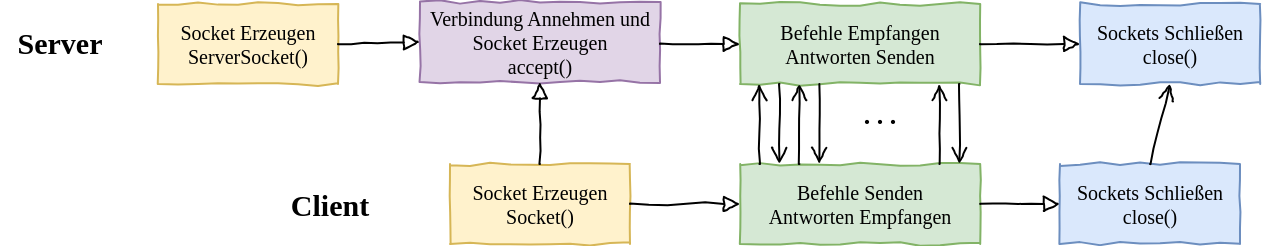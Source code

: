 <mxfile version="11.3.0" type="device" pages="1"><diagram id="eKjMkOtHyt3cIPhuwEEv" name="Page-1"><mxGraphModel dx="1490" dy="1108" grid="1" gridSize="10" guides="1" tooltips="1" connect="1" arrows="1" fold="1" page="1" pageScale="1" pageWidth="827" pageHeight="1169" math="0" shadow="0"><root><mxCell id="0"/><mxCell id="1" parent="0"/><mxCell id="wx5JVhosWdkn9n-IX4PJ-19" value="&lt;font face=&quot;Comic Sans MS&quot; style=&quot;font-size: 10px&quot;&gt;Socket Erzeugen&lt;br&gt;ServerSocket()&lt;br&gt;&lt;/font&gt;" style="rounded=0;whiteSpace=wrap;html=1;comic=1;fontSize=10;fillColor=#fff2cc;strokeColor=#d6b656;" parent="1" vertex="1"><mxGeometry x="158" y="79.0" width="90" height="40" as="geometry"/></mxCell><mxCell id="wx5JVhosWdkn9n-IX4PJ-20" value="&lt;font face=&quot;Comic Sans MS&quot; style=&quot;font-size: 10px&quot;&gt;Verbindung Annehmen und Socket Erzeugen&lt;br&gt;accept()&lt;br&gt;&lt;/font&gt;" style="rounded=0;whiteSpace=wrap;html=1;comic=1;fontSize=10;fillColor=#e1d5e7;strokeColor=#9673a6;" parent="1" vertex="1"><mxGeometry x="289" y="78.0" width="120" height="40" as="geometry"/></mxCell><mxCell id="wx5JVhosWdkn9n-IX4PJ-21" value="&lt;font face=&quot;Comic Sans MS&quot;&gt;&lt;b&gt;&lt;font style=&quot;font-size: 13px&quot;&gt;. . .&lt;/font&gt;&lt;/b&gt;&lt;br&gt;&lt;/font&gt;" style="rounded=0;whiteSpace=wrap;html=1;comic=1;fontSize=10;fillColor=none;strokeColor=none;" parent="1" vertex="1"><mxGeometry x="499" y="119.0" width="40" height="30" as="geometry"/></mxCell><mxCell id="wx5JVhosWdkn9n-IX4PJ-26" value="" style="endArrow=block;html=1;fontSize=10;exitX=1;exitY=0.5;exitDx=0;exitDy=0;comic=1;endFill=0;entryX=0;entryY=0.5;entryDx=0;entryDy=0;" parent="1" source="wx5JVhosWdkn9n-IX4PJ-19" target="wx5JVhosWdkn9n-IX4PJ-20" edge="1"><mxGeometry width="50" height="50" relative="1" as="geometry"><mxPoint x="283" y="111.0" as="sourcePoint"/><mxPoint x="51.5" y="-257.5" as="targetPoint"/></mxGeometry></mxCell><mxCell id="wx5JVhosWdkn9n-IX4PJ-28" value="&lt;font face=&quot;Comic Sans MS&quot; style=&quot;font-size: 10px&quot;&gt;Befehle Empfangen&lt;br&gt;Antworten Senden&lt;br style=&quot;font-size: 10px&quot;&gt;&lt;/font&gt;" style="rounded=0;whiteSpace=wrap;html=1;comic=1;fontSize=10;fillColor=#d5e8d4;strokeColor=#82b366;" parent="1" vertex="1"><mxGeometry x="449" y="79.0" width="120" height="40" as="geometry"/></mxCell><mxCell id="wx5JVhosWdkn9n-IX4PJ-29" value="&lt;font face=&quot;Comic Sans MS&quot; style=&quot;font-size: 10px&quot;&gt;Sockets Schließen&lt;br&gt;close()&lt;br&gt;&lt;/font&gt;" style="rounded=0;whiteSpace=wrap;html=1;comic=1;fontSize=10;fillColor=#dae8fc;strokeColor=#6c8ebf;" parent="1" vertex="1"><mxGeometry x="619.1" y="79.0" width="90" height="40" as="geometry"/></mxCell><mxCell id="wx5JVhosWdkn9n-IX4PJ-30" value="" style="endArrow=block;html=1;fontSize=10;exitX=1;exitY=0.5;exitDx=0;exitDy=0;comic=1;endFill=0;entryX=0;entryY=0.5;entryDx=0;entryDy=0;" parent="1" source="wx5JVhosWdkn9n-IX4PJ-28" target="wx5JVhosWdkn9n-IX4PJ-29" edge="1"><mxGeometry width="50" height="50" relative="1" as="geometry"><mxPoint x="215.512" y="259.445" as="sourcePoint"/><mxPoint x="215.5" y="292.5" as="targetPoint"/></mxGeometry></mxCell><mxCell id="wx5JVhosWdkn9n-IX4PJ-35" value="&lt;font face=&quot;Comic Sans MS&quot; style=&quot;font-size: 10px&quot;&gt;Socket Erzeugen&lt;br&gt;Socket()&lt;br&gt;&lt;/font&gt;" style="rounded=0;whiteSpace=wrap;html=1;comic=1;fontSize=10;fillColor=#fff2cc;strokeColor=#d6b656;" parent="1" vertex="1"><mxGeometry x="304" y="159.0" width="90" height="40" as="geometry"/></mxCell><mxCell id="wx5JVhosWdkn9n-IX4PJ-37" value="&lt;font face=&quot;Comic Sans MS&quot; style=&quot;font-size: 10px&quot;&gt;Befehle Senden&lt;br&gt;Antworten Empfangen&lt;br style=&quot;font-size: 10px&quot;&gt;&lt;/font&gt;" style="rounded=0;whiteSpace=wrap;html=1;comic=1;fontSize=10;fillColor=#d5e8d4;strokeColor=#82b366;" parent="1" vertex="1"><mxGeometry x="449.103" y="159.0" width="120" height="40" as="geometry"/></mxCell><mxCell id="wx5JVhosWdkn9n-IX4PJ-38" value="&lt;font face=&quot;Comic Sans MS&quot; style=&quot;font-size: 10px&quot;&gt;Sockets Schließen&lt;br&gt;close()&lt;br&gt;&lt;/font&gt;" style="rounded=0;whiteSpace=wrap;html=1;comic=1;fontSize=10;fillColor=#dae8fc;strokeColor=#6c8ebf;" parent="1" vertex="1"><mxGeometry x="609" y="159.0" width="90" height="40" as="geometry"/></mxCell><mxCell id="wx5JVhosWdkn9n-IX4PJ-39" value="" style="endArrow=block;html=1;fontSize=10;exitX=0.5;exitY=0;exitDx=0;exitDy=0;comic=1;endFill=0;entryX=0.5;entryY=1;entryDx=0;entryDy=0;" parent="1" source="wx5JVhosWdkn9n-IX4PJ-35" target="wx5JVhosWdkn9n-IX4PJ-20" edge="1"><mxGeometry width="50" height="50" relative="1" as="geometry"><mxPoint x="259" y="109.0" as="sourcePoint"/><mxPoint x="414.5" y="179.0" as="targetPoint"/></mxGeometry></mxCell><mxCell id="wx5JVhosWdkn9n-IX4PJ-40" value="" style="endArrow=block;html=1;fontSize=10;exitX=1;exitY=0.5;exitDx=0;exitDy=0;comic=1;endFill=0;entryX=0;entryY=0.5;entryDx=0;entryDy=0;" parent="1" source="wx5JVhosWdkn9n-IX4PJ-35" target="wx5JVhosWdkn9n-IX4PJ-37" edge="1"><mxGeometry width="50" height="50" relative="1" as="geometry"><mxPoint x="459.5" y="179.0" as="sourcePoint"/><mxPoint x="283" y="119.0" as="targetPoint"/></mxGeometry></mxCell><mxCell id="wx5JVhosWdkn9n-IX4PJ-41" value="" style="endArrow=block;html=1;fontSize=10;comic=1;endFill=0;entryX=0;entryY=0.5;entryDx=0;entryDy=0;exitX=1;exitY=0.5;exitDx=0;exitDy=0;" parent="1" source="wx5JVhosWdkn9n-IX4PJ-37" target="wx5JVhosWdkn9n-IX4PJ-38" edge="1"><mxGeometry width="50" height="50" relative="1" as="geometry"><mxPoint x="573.5" y="279.0" as="sourcePoint"/><mxPoint x="252.5" y="129.0" as="targetPoint"/></mxGeometry></mxCell><mxCell id="wx5JVhosWdkn9n-IX4PJ-42" value="" style="endArrow=block;html=1;fontSize=10;comic=1;endFill=0;entryX=0;entryY=0.5;entryDx=0;entryDy=0;" parent="1" target="wx5JVhosWdkn9n-IX4PJ-28" edge="1"><mxGeometry width="50" height="50" relative="1" as="geometry"><mxPoint x="409" y="99.0" as="sourcePoint"/><mxPoint x="499.5" y="109.0" as="targetPoint"/></mxGeometry></mxCell><mxCell id="wx5JVhosWdkn9n-IX4PJ-45" value="" style="endArrow=open;html=1;fontSize=10;comic=1;endFill=0;startArrow=none;startFill=0;entryX=0.081;entryY=1;entryDx=0;entryDy=0;entryPerimeter=0;exitX=0.08;exitY=0;exitDx=0;exitDy=0;exitPerimeter=0;" parent="1" source="wx5JVhosWdkn9n-IX4PJ-37" target="wx5JVhosWdkn9n-IX4PJ-28" edge="1"><mxGeometry width="50" height="50" relative="1" as="geometry"><mxPoint x="468.5" y="149.0" as="sourcePoint"/><mxPoint x="468.5" y="129.0" as="targetPoint"/></mxGeometry></mxCell><mxCell id="wx5JVhosWdkn9n-IX4PJ-46" value="" style="endArrow=open;html=1;fontSize=10;comic=1;endFill=0;startArrow=none;startFill=0;entryX=0.081;entryY=1;entryDx=0;entryDy=0;entryPerimeter=0;exitX=0.08;exitY=0;exitDx=0;exitDy=0;exitPerimeter=0;" parent="1" edge="1"><mxGeometry width="50" height="50" relative="1" as="geometry"><mxPoint x="468.72" y="119.0" as="sourcePoint"/><mxPoint x="468.703" y="159.0" as="targetPoint"/></mxGeometry></mxCell><mxCell id="wx5JVhosWdkn9n-IX4PJ-47" value="" style="endArrow=open;html=1;fontSize=10;comic=1;endFill=0;startArrow=none;startFill=0;entryX=0.081;entryY=1;entryDx=0;entryDy=0;entryPerimeter=0;exitX=0.08;exitY=0;exitDx=0;exitDy=0;exitPerimeter=0;" parent="1" edge="1"><mxGeometry width="50" height="50" relative="1" as="geometry"><mxPoint x="478.703" y="159.0" as="sourcePoint"/><mxPoint x="478.72" y="119.0" as="targetPoint"/></mxGeometry></mxCell><mxCell id="wx5JVhosWdkn9n-IX4PJ-48" value="" style="endArrow=open;html=1;fontSize=10;comic=1;endFill=0;startArrow=none;startFill=0;entryX=0.081;entryY=1;entryDx=0;entryDy=0;entryPerimeter=0;exitX=0.08;exitY=0;exitDx=0;exitDy=0;exitPerimeter=0;" parent="1" edge="1"><mxGeometry width="50" height="50" relative="1" as="geometry"><mxPoint x="488.72" y="119.0" as="sourcePoint"/><mxPoint x="488.703" y="159.0" as="targetPoint"/></mxGeometry></mxCell><mxCell id="wx5JVhosWdkn9n-IX4PJ-49" value="" style="endArrow=open;html=1;fontSize=10;comic=1;endFill=0;startArrow=none;startFill=0;entryX=0.081;entryY=1;entryDx=0;entryDy=0;entryPerimeter=0;exitX=0.08;exitY=0;exitDx=0;exitDy=0;exitPerimeter=0;" parent="1" edge="1"><mxGeometry width="50" height="50" relative="1" as="geometry"><mxPoint x="548.703" y="159.0" as="sourcePoint"/><mxPoint x="548.72" y="119.0" as="targetPoint"/></mxGeometry></mxCell><mxCell id="wx5JVhosWdkn9n-IX4PJ-50" value="" style="endArrow=open;html=1;fontSize=10;comic=1;endFill=0;startArrow=none;startFill=0;entryX=0.081;entryY=1;entryDx=0;entryDy=0;entryPerimeter=0;exitX=0.08;exitY=0;exitDx=0;exitDy=0;exitPerimeter=0;" parent="1" edge="1"><mxGeometry width="50" height="50" relative="1" as="geometry"><mxPoint x="558.72" y="119.0" as="sourcePoint"/><mxPoint x="558.703" y="159.0" as="targetPoint"/></mxGeometry></mxCell><mxCell id="wx5JVhosWdkn9n-IX4PJ-51" value="" style="endArrow=open;html=1;fontSize=10;comic=1;endFill=0;startArrow=none;startFill=0;entryX=0.5;entryY=1;entryDx=0;entryDy=0;exitX=0.5;exitY=0;exitDx=0;exitDy=0;" parent="1" source="wx5JVhosWdkn9n-IX4PJ-38" target="wx5JVhosWdkn9n-IX4PJ-29" edge="1"><mxGeometry width="50" height="50" relative="1" as="geometry"><mxPoint x="558.703" y="169.0" as="sourcePoint"/><mxPoint x="558.72" y="129.0" as="targetPoint"/></mxGeometry></mxCell><mxCell id="wx5JVhosWdkn9n-IX4PJ-53" value="&lt;font face=&quot;Comic Sans MS&quot; style=&quot;font-size: 15px;&quot;&gt;Server&lt;br style=&quot;font-size: 15px;&quot;&gt;&lt;/font&gt;" style="rounded=0;whiteSpace=wrap;html=1;comic=1;fontSize=15;fillColor=none;strokeColor=none;fontStyle=1" parent="1" vertex="1"><mxGeometry x="79" y="88.0" width="60" height="20" as="geometry"/></mxCell><mxCell id="wx5JVhosWdkn9n-IX4PJ-54" value="&lt;font face=&quot;Comic Sans MS&quot; style=&quot;font-size: 15px&quot;&gt;Client&lt;br style=&quot;font-size: 15px&quot;&gt;&lt;/font&gt;" style="rounded=0;whiteSpace=wrap;html=1;comic=1;fontSize=15;fillColor=none;strokeColor=none;fontStyle=1" parent="1" vertex="1"><mxGeometry x="214" y="169.0" width="60" height="20" as="geometry"/></mxCell></root></mxGraphModel></diagram></mxfile>